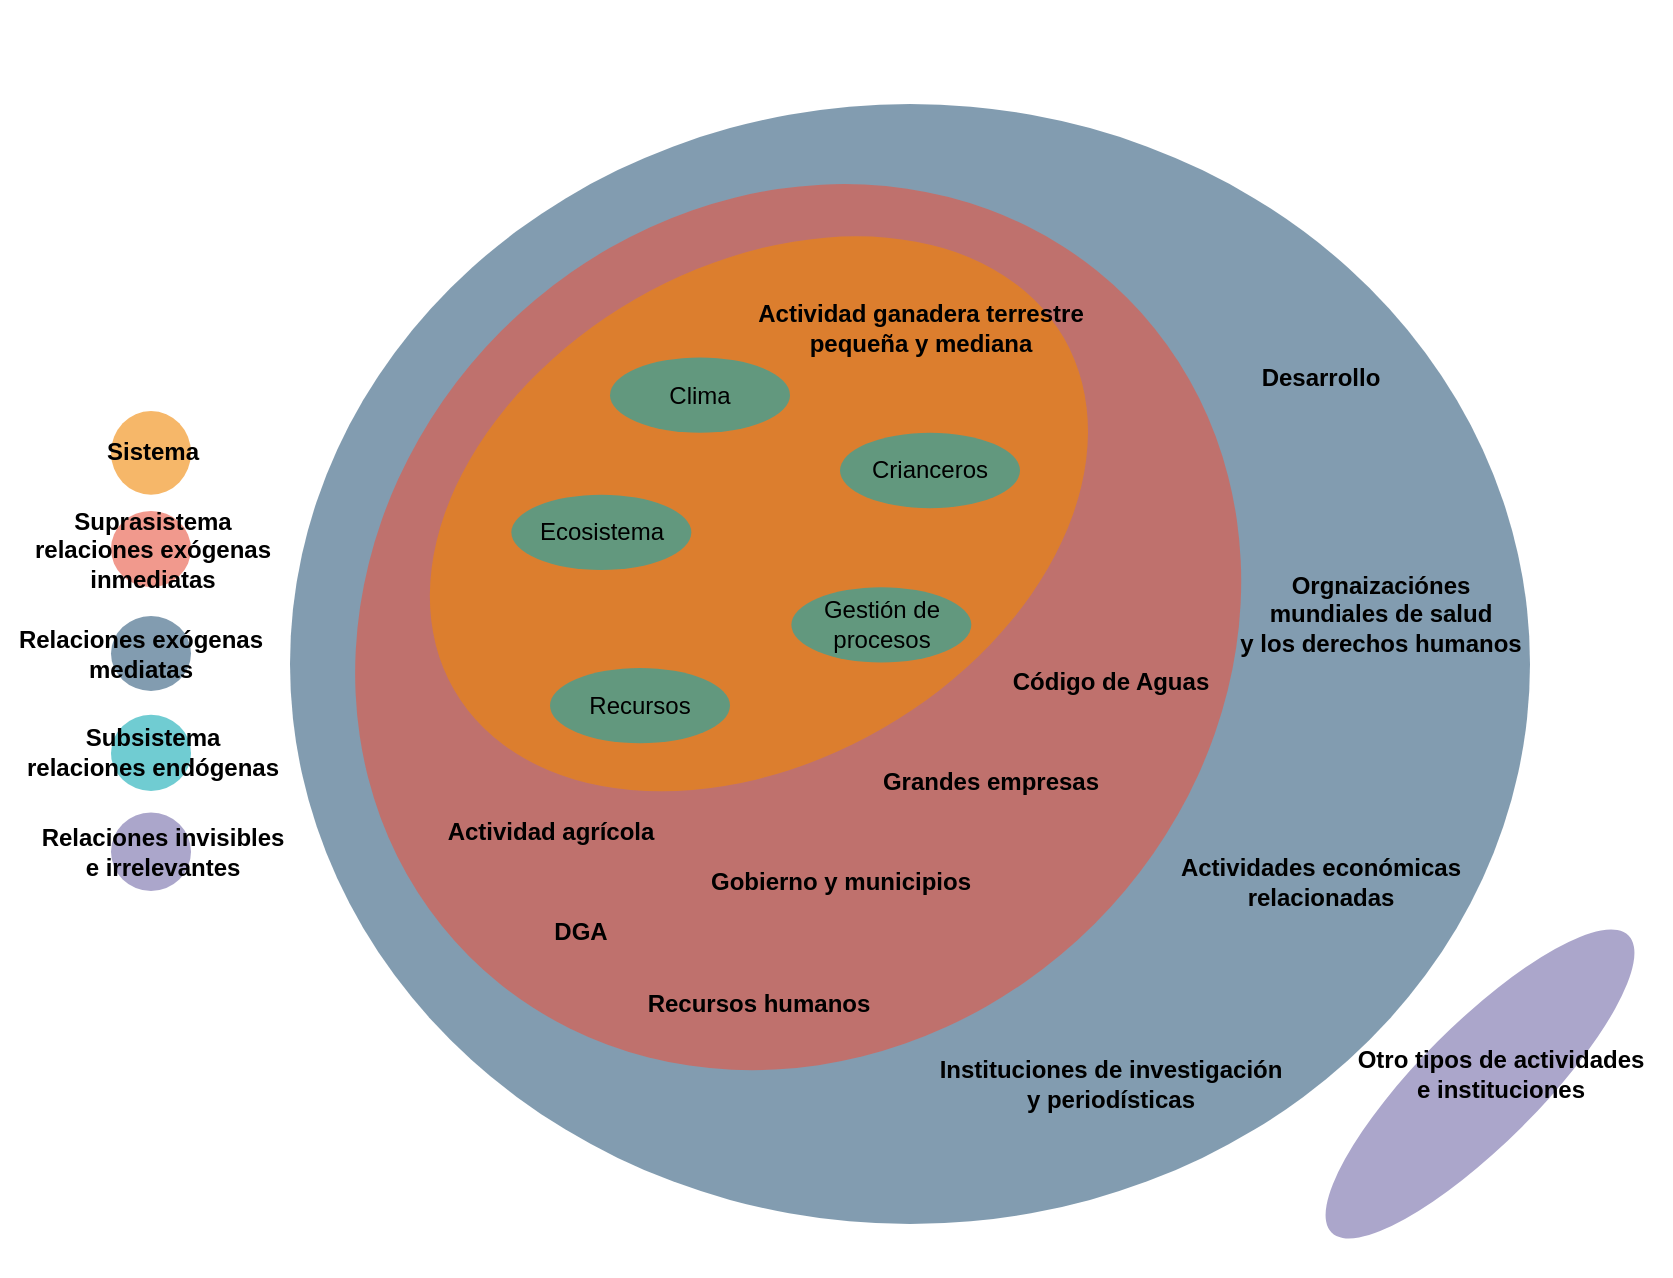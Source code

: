 <mxfile version="14.7.2" type="google"><diagram id="3228e29e-7158-1315-38df-8450db1d8a1d" name="Page-1"><mxGraphModel dx="1021" dy="552" grid="1" gridSize="10" guides="1" tooltips="1" connect="1" arrows="1" fold="1" page="1" pageScale="1" pageWidth="1169" pageHeight="827" background="none" math="0" shadow="0"><root><mxCell id="0"/><mxCell id="1" parent="0"/><mxCell id="21543" value="" style="ellipse;whiteSpace=wrap;fillColor=#2F5B7C;opacity=60;strokeColor=none;html=1;" parent="1" vertex="1"><mxGeometry x="310" y="100" width="620" height="560" as="geometry"/></mxCell><mxCell id="21542" value="" style="ellipse;whiteSpace=wrap;rotation=135;fillColor=#E85642;opacity=60;strokeColor=none;html=1;" parent="1" vertex="1"><mxGeometry x="331.35" y="151.87" width="465.47" height="419.39" as="geometry"/></mxCell><mxCell id="21541" value="" style="ellipse;whiteSpace=wrap;rotation=-30;fillColor=#F08705;opacity=60;strokeColor=none;html=1;" parent="1" vertex="1"><mxGeometry x="368.44" y="181.07" width="352.04" height="247.71" as="geometry"/></mxCell><mxCell id="21544" value="Clima" style="ellipse;whiteSpace=wrap;fillColor=#12AAB5;opacity=60;strokeColor=none;rotation=0;html=1;" parent="1" vertex="1"><mxGeometry x="470" y="226.75" width="90" height="37.67" as="geometry"/></mxCell><mxCell id="21545" value="" style="ellipse;whiteSpace=wrap;rotation=-45;fillColor=#736CA8;opacity=60;strokeColor=none;html=1;" parent="1" vertex="1"><mxGeometry x="800" y="560" width="210" height="60" as="geometry"/></mxCell><mxCell id="21560" value="" style="ellipse;whiteSpace=wrap;rotation=0;fillColor=#f08705;opacity=60;strokeColor=none;html=1;gradientColor=none;fontSize=15;fontColor=#FFFFFF;" parent="1" vertex="1"><mxGeometry x="220.5" y="253.485" width="40.0" height="41.869" as="geometry"/></mxCell><mxCell id="21561" value="" style="ellipse;whiteSpace=wrap;rotation=0;fillColor=#e85642;opacity=60;strokeColor=none;html=1;fontSize=15;fontColor=#FFFFFF;" parent="1" vertex="1"><mxGeometry x="220.5" y="303.485" width="40" height="38.092" as="geometry"/></mxCell><mxCell id="21562" value="" style="ellipse;whiteSpace=wrap;fillColor=#2f5b7c;opacity=60;strokeColor=none;html=1;fontSize=15;fontColor=#FFFFFF;" parent="1" vertex="1"><mxGeometry x="220.5" y="356.061" width="40" height="37.423" as="geometry"/></mxCell><mxCell id="21563" value="" style="ellipse;whiteSpace=wrap;fillColor=#12aab5;opacity=60;strokeColor=none;html=1;fontSize=15;fontColor=#FFFFFF;" parent="1" vertex="1"><mxGeometry x="220.5" y="405.392" width="40" height="38.092" as="geometry"/></mxCell><mxCell id="21564" value="" style="ellipse;whiteSpace=wrap;rotation=0;fillColor=#736ca8;opacity=60;strokeColor=none;html=1;fontSize=15;fontColor=#FFFFFF;" parent="1" vertex="1"><mxGeometry x="220.5" y="454.283" width="40.0" height="39.202" as="geometry"/></mxCell><mxCell id="o-Q8WBINOMbCqvsSmwvX-21564" value="Sistema" style="text;html=1;align=center;verticalAlign=middle;resizable=0;points=[];autosize=1;strokeColor=none;fontStyle=1" vertex="1" parent="1"><mxGeometry x="210.5" y="264.42" width="60" height="20" as="geometry"/></mxCell><mxCell id="o-Q8WBINOMbCqvsSmwvX-21565" value="&lt;div&gt;Suprasistema&lt;/div&gt;&lt;div&gt;relaciones exógenas&lt;/div&gt;&lt;div&gt;inmediatas&lt;br&gt;&lt;/div&gt;" style="text;html=1;align=center;verticalAlign=middle;resizable=0;points=[];autosize=1;strokeColor=none;fontStyle=1" vertex="1" parent="1"><mxGeometry x="175.5" y="297.53" width="130" height="50" as="geometry"/></mxCell><mxCell id="o-Q8WBINOMbCqvsSmwvX-21566" value="&lt;div&gt;Relaciones exógenas&lt;/div&gt;&lt;div&gt;mediatas&lt;br&gt;&lt;/div&gt;" style="text;html=1;align=center;verticalAlign=middle;resizable=0;points=[];autosize=1;strokeColor=none;fontStyle=1" vertex="1" parent="1"><mxGeometry x="165" y="359.77" width="140" height="30" as="geometry"/></mxCell><mxCell id="o-Q8WBINOMbCqvsSmwvX-21567" value="&lt;div&gt;Subsistema&lt;/div&gt;&lt;div&gt;relaciones endógenas&lt;br&gt;&lt;/div&gt;" style="text;html=1;align=center;verticalAlign=middle;resizable=0;points=[];autosize=1;strokeColor=none;fontStyle=1" vertex="1" parent="1"><mxGeometry x="170.5" y="409.44" width="140" height="30" as="geometry"/></mxCell><mxCell id="o-Q8WBINOMbCqvsSmwvX-21568" value="&lt;div&gt;Relaciones invisibles&lt;/div&gt;&lt;div&gt;e irrelevantes&lt;br&gt;&lt;/div&gt;" style="text;html=1;align=center;verticalAlign=middle;resizable=0;points=[];autosize=1;strokeColor=none;fontStyle=1" vertex="1" parent="1"><mxGeometry x="180.5" y="458.88" width="130" height="30" as="geometry"/></mxCell><mxCell id="o-Q8WBINOMbCqvsSmwvX-21569" value="&lt;div&gt;Actividad ganadera terrestre &lt;br&gt;&lt;/div&gt;&lt;div&gt;pequeña y mediana&lt;br&gt;&lt;/div&gt;" style="text;html=1;align=center;verticalAlign=middle;resizable=0;points=[];autosize=1;strokeColor=none;fontStyle=1" vertex="1" parent="1"><mxGeometry x="535" y="196.75" width="180" height="30" as="geometry"/></mxCell><mxCell id="o-Q8WBINOMbCqvsSmwvX-21570" value="Crianceros" style="ellipse;whiteSpace=wrap;fillColor=#12AAB5;opacity=60;strokeColor=none;rotation=0;html=1;" vertex="1" parent="1"><mxGeometry x="585" y="264.42" width="90" height="37.67" as="geometry"/></mxCell><mxCell id="o-Q8WBINOMbCqvsSmwvX-21571" value="Ecosistema" style="ellipse;whiteSpace=wrap;fillColor=#12AAB5;opacity=60;strokeColor=none;rotation=0;html=1;" vertex="1" parent="1"><mxGeometry x="420.67" y="295.35" width="90" height="37.67" as="geometry"/></mxCell><mxCell id="o-Q8WBINOMbCqvsSmwvX-21572" value="&lt;div&gt;Gestión de&lt;/div&gt;&lt;div&gt;procesos&lt;br&gt;&lt;/div&gt;" style="ellipse;whiteSpace=wrap;fillColor=#12AAB5;opacity=60;strokeColor=none;rotation=0;html=1;" vertex="1" parent="1"><mxGeometry x="560.67" y="341.58" width="90" height="37.67" as="geometry"/></mxCell><mxCell id="o-Q8WBINOMbCqvsSmwvX-21573" value="Recursos" style="ellipse;whiteSpace=wrap;fillColor=#12AAB5;opacity=60;strokeColor=none;rotation=0;html=1;" vertex="1" parent="1"><mxGeometry x="440" y="381.97" width="90" height="37.67" as="geometry"/></mxCell><mxCell id="o-Q8WBINOMbCqvsSmwvX-21575" value="Actividad agrícola" style="text;html=1;align=center;verticalAlign=middle;resizable=0;points=[];autosize=1;strokeColor=none;fontStyle=1" vertex="1" parent="1"><mxGeometry x="380" y="454.28" width="120" height="20" as="geometry"/></mxCell><mxCell id="o-Q8WBINOMbCqvsSmwvX-21576" value="Código de Aguas" style="text;html=1;align=center;verticalAlign=middle;resizable=0;points=[];autosize=1;strokeColor=none;fontStyle=1" vertex="1" parent="1"><mxGeometry x="665.0" y="379.25" width="110" height="20" as="geometry"/></mxCell><mxCell id="o-Q8WBINOMbCqvsSmwvX-21577" value="Grandes empresas" style="text;html=1;align=center;verticalAlign=middle;resizable=0;points=[];autosize=1;strokeColor=none;fontStyle=1" vertex="1" parent="1"><mxGeometry x="600.48" y="428.78" width="120" height="20" as="geometry"/></mxCell><mxCell id="o-Q8WBINOMbCqvsSmwvX-21578" value="&lt;div&gt;Instituciones de investigación&lt;/div&gt;&lt;div&gt;y periodísticas&lt;/div&gt;" style="text;html=1;align=center;verticalAlign=middle;resizable=0;points=[];autosize=1;strokeColor=none;fontStyle=1" vertex="1" parent="1"><mxGeometry x="630" y="575" width="180" height="30" as="geometry"/></mxCell><mxCell id="o-Q8WBINOMbCqvsSmwvX-21579" value="Gobierno y municipios" style="text;html=1;align=center;verticalAlign=middle;resizable=0;points=[];autosize=1;strokeColor=none;fontStyle=1" vertex="1" parent="1"><mxGeometry x="515.0" y="479.28" width="140" height="20" as="geometry"/></mxCell><mxCell id="o-Q8WBINOMbCqvsSmwvX-21580" value="&lt;div&gt;Actividades económicas &lt;br&gt;&lt;/div&gt;&lt;div&gt;relacionadas&lt;br&gt;&lt;/div&gt;" style="text;html=1;align=center;verticalAlign=middle;resizable=0;points=[];autosize=1;strokeColor=none;fontStyle=1" vertex="1" parent="1"><mxGeometry x="750" y="474.28" width="150" height="30" as="geometry"/></mxCell><mxCell id="o-Q8WBINOMbCqvsSmwvX-21581" value="Recursos humanos" style="text;html=1;align=center;verticalAlign=middle;resizable=0;points=[];autosize=1;strokeColor=none;fontStyle=1" vertex="1" parent="1"><mxGeometry x="479.46" y="540" width="130" height="20" as="geometry"/></mxCell><mxCell id="o-Q8WBINOMbCqvsSmwvX-21582" value="&lt;div&gt;Orgnaizaciónes &lt;br&gt;&lt;/div&gt;&lt;div&gt;mundiales de salud&lt;/div&gt;&lt;div&gt;y los derechos humanos&lt;br&gt;&lt;/div&gt;" style="text;html=1;align=center;verticalAlign=middle;resizable=0;points=[];autosize=1;strokeColor=none;fontStyle=1" vertex="1" parent="1"><mxGeometry x="780" y="330" width="150" height="50" as="geometry"/></mxCell><mxCell id="o-Q8WBINOMbCqvsSmwvX-21585" value="&lt;div&gt;Otro tipos de actividades&lt;/div&gt;&lt;div&gt;e instituciones&lt;br&gt;&lt;/div&gt;" style="text;html=1;align=center;verticalAlign=middle;resizable=0;points=[];autosize=1;strokeColor=none;fontStyle=1" vertex="1" parent="1"><mxGeometry x="835" y="570" width="160" height="30" as="geometry"/></mxCell><mxCell id="o-Q8WBINOMbCqvsSmwvX-21586" value="&lt;div&gt;Desarrollo &lt;br&gt;&lt;/div&gt;" style="text;html=1;align=center;verticalAlign=middle;resizable=0;points=[];autosize=1;strokeColor=none;fontStyle=1" vertex="1" parent="1"><mxGeometry x="790" y="226.75" width="70" height="20" as="geometry"/></mxCell><mxCell id="o-Q8WBINOMbCqvsSmwvX-21587" value="DGA" style="text;html=1;align=center;verticalAlign=middle;resizable=0;points=[];autosize=1;strokeColor=none;fontStyle=1" vertex="1" parent="1"><mxGeometry x="435" y="504.28" width="40" height="20" as="geometry"/></mxCell></root></mxGraphModel></diagram></mxfile>
